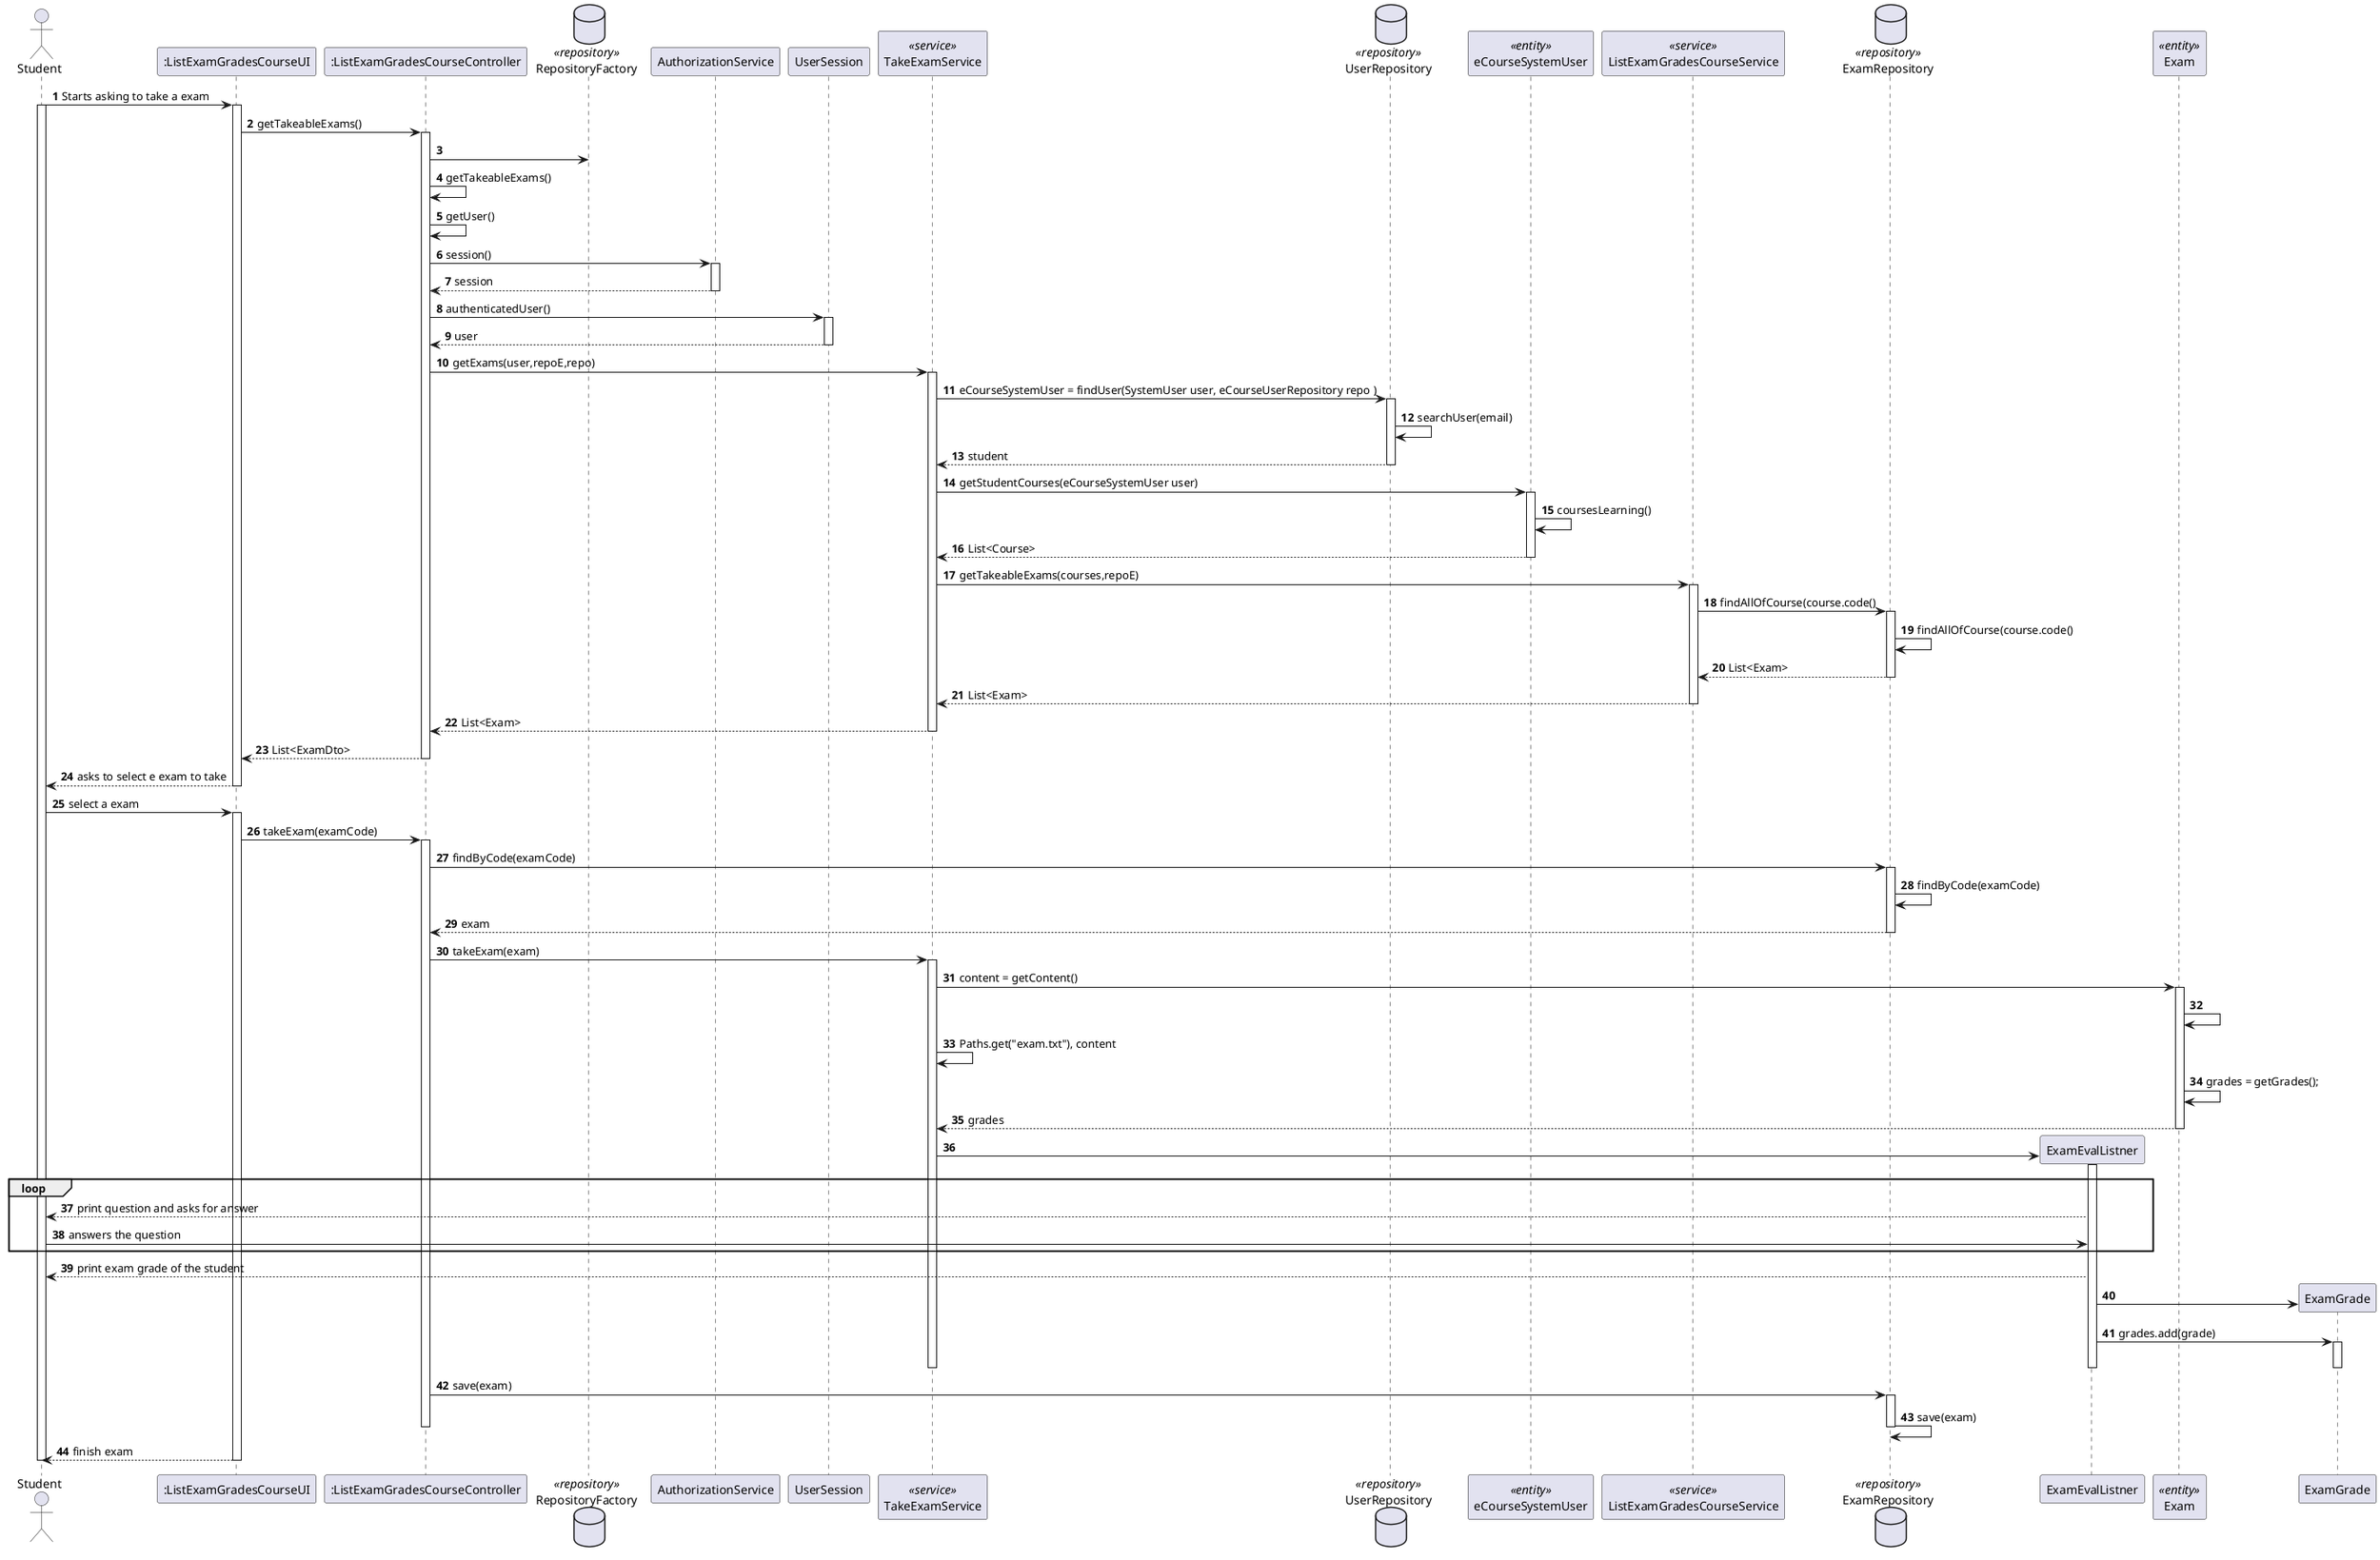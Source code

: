 @startuml
'https://plantuml.com/sequence-diagram

autonumber

Actor Student as stu

participant ":ListExamGradesCourseUI" as UI
participant ":ListExamGradesCourseController" as Con
database RepositoryFactory as FAR <<repository>>
participant "AuthorizationService" as AUTHZ
participant "UserSession" as USS
participant "TakeExamService" as LE <<service>>
database UserRepository as USR <<repository>>
participant "eCourseSystemUser" <<entity>>
participant ListExamGradesCourseService as LEC<<service>>
database ExamRepository as EXR <<repository>>
participant "ExamEvalListner" as EEL
participant "Exam" as Ex <<entity>>
participant "ExamGrade" as EG

stu -> UI : Starts asking to take a exam
activate stu
activate UI

UI-> Con : getTakeableExams()
activate Con

Con -> FAR


Con -> Con: getTakeableExams()
Con -> Con : getUser()
Con->AUTHZ : session()
activate AUTHZ
AUTHZ --> Con: session
deactivate AUTHZ

Con -> USS: authenticatedUser()
activate USS
USS --> Con: user
deactivate USS

Con -> LE : getExams(user,repoE,repo)

activate LE
LE -> USR : eCourseSystemUser = findUser(SystemUser user, eCourseUserRepository repo )

activate USR
USR->USR:searchUser(email)
USR-->LE: student
deactivate USR

LE -> eCourseSystemUser : getStudentCourses(eCourseSystemUser user)

activate eCourseSystemUser
eCourseSystemUser -> eCourseSystemUser : coursesLearning()
eCourseSystemUser --> LE : List<Course>
deactivate eCourseSystemUser

LE -> LEC : getTakeableExams(courses,repoE)

activate LEC
LEC -> EXR : findAllOfCourse(course.code()

activate EXR
EXR -> EXR : findAllOfCourse(course.code()
EXR --> LEC : List<Exam>
deactivate EXR

LEC --> LE : List<Exam>
deactivate LEC

LE --> Con : List<Exam>
deactivate LE

Con --> UI : List<ExamDto>
deactivate Con

UI --> stu : asks to select e exam to take
deactivate UI

stu -> UI : select a exam

activate UI
UI -> Con : takeExam(examCode)

activate Con
Con -> EXR : findByCode(examCode)

activate EXR
EXR -> EXR : findByCode(examCode)
EXR --> Con : exam
deactivate EXR

Con -> LE : takeExam(exam)
activate LE

LE -> Ex: content = getContent()
activate Ex
Ex -> Ex:
LE -> LE: Paths.get("exam.txt"), content
Ex -> Ex : grades = getGrades();
Ex --> LE : grades
deactivate Ex



LE -> EEL** :

activate EEL
loop
    EEL --> stu: print question and asks for answer
    stu -> EEL: answers the question
end loop

EEL --> stu: print exam grade of the student


EEL -> EG**:
EEL -> EG: grades.add(grade)
activate EG
deactivate EG

deactivate EEL
deactivate LE

Con -> EXR : save(exam)

activate EXR
EXR -> EXR : save(exam)
deactivate EXR
deactivate Con

UI --> stu: finish exam

deactivate UI
deactivate stu

@enduml